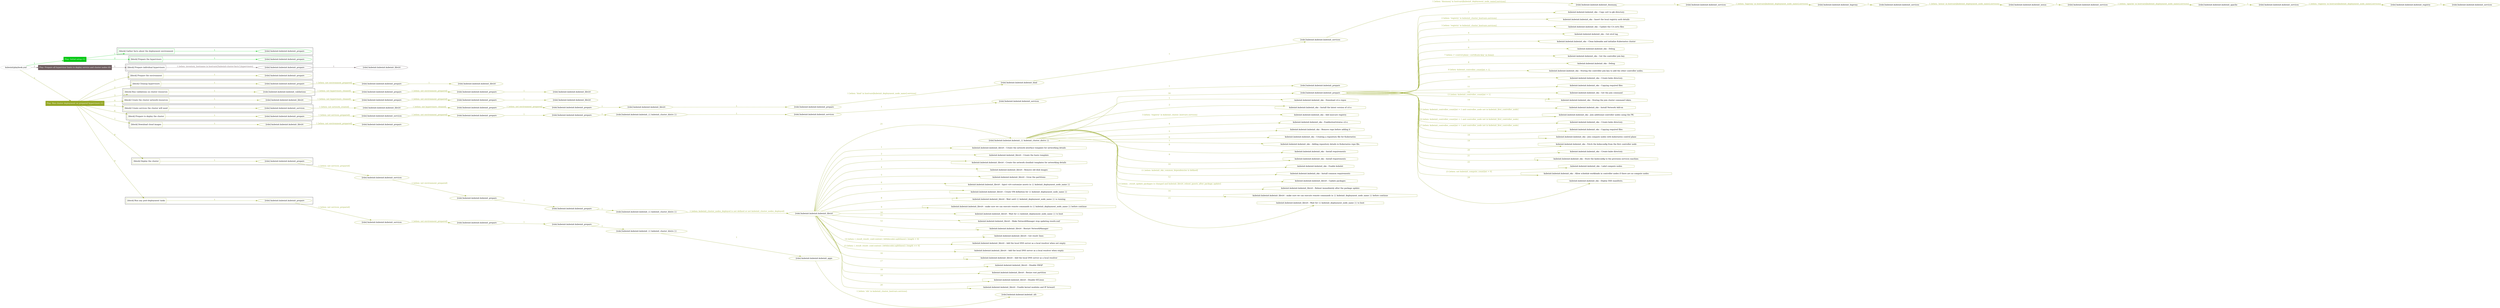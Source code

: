 digraph {
	graph [concentrate=true ordering=in rankdir=LR ratio=fill]
	edge [esep=5 sep=10]
	"kubeinit/playbook.yml" [id=root_node style=dotted]
	play_290ccfbd [label="Play: Initial setup (1)" color="#04c813" fontcolor="#ffffff" id=play_290ccfbd shape=box style=filled tooltip=localhost]
	"kubeinit/playbook.yml" -> play_290ccfbd [label="1 " color="#04c813" fontcolor="#04c813" id=edge_8ce6a730 labeltooltip="1 " tooltip="1 "]
	subgraph "kubeinit.kubeinit.kubeinit_prepare" {
		role_d2bd342b [label="[role] kubeinit.kubeinit.kubeinit_prepare" color="#04c813" id=role_d2bd342b tooltip="kubeinit.kubeinit.kubeinit_prepare"]
	}
	subgraph "kubeinit.kubeinit.kubeinit_prepare" {
		role_bfb081b2 [label="[role] kubeinit.kubeinit.kubeinit_prepare" color="#04c813" id=role_bfb081b2 tooltip="kubeinit.kubeinit.kubeinit_prepare"]
	}
	subgraph "Play: Initial setup (1)" {
		play_290ccfbd -> block_1f7df568 [label=1 color="#04c813" fontcolor="#04c813" id=edge_1a4ca4f8 labeltooltip=1 tooltip=1]
		subgraph cluster_block_1f7df568 {
			block_1f7df568 [label="[block] Gather facts about the deployment environment" color="#04c813" id=block_1f7df568 labeltooltip="Gather facts about the deployment environment" shape=box tooltip="Gather facts about the deployment environment"]
			block_1f7df568 -> role_d2bd342b [label="1 " color="#04c813" fontcolor="#04c813" id=edge_25a8a442 labeltooltip="1 " tooltip="1 "]
		}
		play_290ccfbd -> block_200a4b06 [label=2 color="#04c813" fontcolor="#04c813" id=edge_09ed6b2d labeltooltip=2 tooltip=2]
		subgraph cluster_block_200a4b06 {
			block_200a4b06 [label="[block] Prepare the hypervisors" color="#04c813" id=block_200a4b06 labeltooltip="Prepare the hypervisors" shape=box tooltip="Prepare the hypervisors"]
			block_200a4b06 -> role_bfb081b2 [label="1 " color="#04c813" fontcolor="#04c813" id=edge_570f9203 labeltooltip="1 " tooltip="1 "]
		}
	}
	play_70d1efc8 [label="Play: Prepare all hypervisor hosts to deploy service and cluster nodes (0)" color="#6f5d60" fontcolor="#ffffff" id=play_70d1efc8 shape=box style=filled tooltip="Play: Prepare all hypervisor hosts to deploy service and cluster nodes (0)"]
	"kubeinit/playbook.yml" -> play_70d1efc8 [label="2 " color="#6f5d60" fontcolor="#6f5d60" id=edge_53e793e1 labeltooltip="2 " tooltip="2 "]
	subgraph "kubeinit.kubeinit.kubeinit_libvirt" {
		role_8e54f06d [label="[role] kubeinit.kubeinit.kubeinit_libvirt" color="#6f5d60" id=role_8e54f06d tooltip="kubeinit.kubeinit.kubeinit_libvirt"]
	}
	subgraph "kubeinit.kubeinit.kubeinit_prepare" {
		role_b4410980 [label="[role] kubeinit.kubeinit.kubeinit_prepare" color="#6f5d60" id=role_b4410980 tooltip="kubeinit.kubeinit.kubeinit_prepare"]
		role_b4410980 -> role_8e54f06d [label="1 " color="#6f5d60" fontcolor="#6f5d60" id=edge_37daa938 labeltooltip="1 " tooltip="1 "]
	}
	subgraph "Play: Prepare all hypervisor hosts to deploy service and cluster nodes (0)" {
		play_70d1efc8 -> block_a0f9cfef [label=1 color="#6f5d60" fontcolor="#6f5d60" id=edge_2dc0b632 labeltooltip=1 tooltip=1]
		subgraph cluster_block_a0f9cfef {
			block_a0f9cfef [label="[block] Prepare individual hypervisors" color="#6f5d60" id=block_a0f9cfef labeltooltip="Prepare individual hypervisors" shape=box tooltip="Prepare individual hypervisors"]
			block_a0f9cfef -> role_b4410980 [label="1 [when: inventory_hostname in hostvars['kubeinit-cluster-facts'].hypervisors]" color="#6f5d60" fontcolor="#6f5d60" id=edge_0471bc35 labeltooltip="1 [when: inventory_hostname in hostvars['kubeinit-cluster-facts'].hypervisors]" tooltip="1 [when: inventory_hostname in hostvars['kubeinit-cluster-facts'].hypervisors]"]
		}
	}
	play_95c553bc [label="Play: Run cluster deployment on prepared hypervisors (1)" color="#95a725" fontcolor="#ffffff" id=play_95c553bc shape=box style=filled tooltip=localhost]
	"kubeinit/playbook.yml" -> play_95c553bc [label="3 " color="#95a725" fontcolor="#95a725" id=edge_9b8a724d labeltooltip="3 " tooltip="3 "]
	subgraph "kubeinit.kubeinit.kubeinit_prepare" {
		role_390fe41e [label="[role] kubeinit.kubeinit.kubeinit_prepare" color="#95a725" id=role_390fe41e tooltip="kubeinit.kubeinit.kubeinit_prepare"]
	}
	subgraph "kubeinit.kubeinit.kubeinit_libvirt" {
		role_7a7c2128 [label="[role] kubeinit.kubeinit.kubeinit_libvirt" color="#95a725" id=role_7a7c2128 tooltip="kubeinit.kubeinit.kubeinit_libvirt"]
	}
	subgraph "kubeinit.kubeinit.kubeinit_prepare" {
		role_be76b1c8 [label="[role] kubeinit.kubeinit.kubeinit_prepare" color="#95a725" id=role_be76b1c8 tooltip="kubeinit.kubeinit.kubeinit_prepare"]
		role_be76b1c8 -> role_7a7c2128 [label="1 " color="#95a725" fontcolor="#95a725" id=edge_ecd39716 labeltooltip="1 " tooltip="1 "]
	}
	subgraph "kubeinit.kubeinit.kubeinit_prepare" {
		role_ac839b63 [label="[role] kubeinit.kubeinit.kubeinit_prepare" color="#95a725" id=role_ac839b63 tooltip="kubeinit.kubeinit.kubeinit_prepare"]
		role_ac839b63 -> role_be76b1c8 [label="1 [when: not environment_prepared]" color="#95a725" fontcolor="#95a725" id=edge_fc9b8367 labeltooltip="1 [when: not environment_prepared]" tooltip="1 [when: not environment_prepared]"]
	}
	subgraph "kubeinit.kubeinit.kubeinit_libvirt" {
		role_950766e2 [label="[role] kubeinit.kubeinit.kubeinit_libvirt" color="#95a725" id=role_950766e2 tooltip="kubeinit.kubeinit.kubeinit_libvirt"]
	}
	subgraph "kubeinit.kubeinit.kubeinit_prepare" {
		role_43a8c863 [label="[role] kubeinit.kubeinit.kubeinit_prepare" color="#95a725" id=role_43a8c863 tooltip="kubeinit.kubeinit.kubeinit_prepare"]
		role_43a8c863 -> role_950766e2 [label="1 " color="#95a725" fontcolor="#95a725" id=edge_8ec3b547 labeltooltip="1 " tooltip="1 "]
	}
	subgraph "kubeinit.kubeinit.kubeinit_prepare" {
		role_c17456d3 [label="[role] kubeinit.kubeinit.kubeinit_prepare" color="#95a725" id=role_c17456d3 tooltip="kubeinit.kubeinit.kubeinit_prepare"]
		role_c17456d3 -> role_43a8c863 [label="1 [when: not environment_prepared]" color="#95a725" fontcolor="#95a725" id=edge_d09a9a52 labeltooltip="1 [when: not environment_prepared]" tooltip="1 [when: not environment_prepared]"]
	}
	subgraph "kubeinit.kubeinit.kubeinit_validations" {
		role_c77b5225 [label="[role] kubeinit.kubeinit.kubeinit_validations" color="#95a725" id=role_c77b5225 tooltip="kubeinit.kubeinit.kubeinit_validations"]
		role_c77b5225 -> role_c17456d3 [label="1 [when: not hypervisors_cleaned]" color="#95a725" fontcolor="#95a725" id=edge_bbd55b23 labeltooltip="1 [when: not hypervisors_cleaned]" tooltip="1 [when: not hypervisors_cleaned]"]
	}
	subgraph "kubeinit.kubeinit.kubeinit_libvirt" {
		role_1a6aca03 [label="[role] kubeinit.kubeinit.kubeinit_libvirt" color="#95a725" id=role_1a6aca03 tooltip="kubeinit.kubeinit.kubeinit_libvirt"]
	}
	subgraph "kubeinit.kubeinit.kubeinit_prepare" {
		role_b92f253b [label="[role] kubeinit.kubeinit.kubeinit_prepare" color="#95a725" id=role_b92f253b tooltip="kubeinit.kubeinit.kubeinit_prepare"]
		role_b92f253b -> role_1a6aca03 [label="1 " color="#95a725" fontcolor="#95a725" id=edge_d2ad7539 labeltooltip="1 " tooltip="1 "]
	}
	subgraph "kubeinit.kubeinit.kubeinit_prepare" {
		role_467fa4ad [label="[role] kubeinit.kubeinit.kubeinit_prepare" color="#95a725" id=role_467fa4ad tooltip="kubeinit.kubeinit.kubeinit_prepare"]
		role_467fa4ad -> role_b92f253b [label="1 [when: not environment_prepared]" color="#95a725" fontcolor="#95a725" id=edge_7fe55eea labeltooltip="1 [when: not environment_prepared]" tooltip="1 [when: not environment_prepared]"]
	}
	subgraph "kubeinit.kubeinit.kubeinit_libvirt" {
		role_742f45c2 [label="[role] kubeinit.kubeinit.kubeinit_libvirt" color="#95a725" id=role_742f45c2 tooltip="kubeinit.kubeinit.kubeinit_libvirt"]
		role_742f45c2 -> role_467fa4ad [label="1 [when: not hypervisors_cleaned]" color="#95a725" fontcolor="#95a725" id=edge_6d7ef243 labeltooltip="1 [when: not hypervisors_cleaned]" tooltip="1 [when: not hypervisors_cleaned]"]
	}
	subgraph "kubeinit.kubeinit.kubeinit_services" {
		role_9ea89e61 [label="[role] kubeinit.kubeinit.kubeinit_services" color="#95a725" id=role_9ea89e61 tooltip="kubeinit.kubeinit.kubeinit_services"]
	}
	subgraph "kubeinit.kubeinit.kubeinit_registry" {
		role_71e582d6 [label="[role] kubeinit.kubeinit.kubeinit_registry" color="#95a725" id=role_71e582d6 tooltip="kubeinit.kubeinit.kubeinit_registry"]
		role_71e582d6 -> role_9ea89e61 [label="1 " color="#95a725" fontcolor="#95a725" id=edge_ce5a6b60 labeltooltip="1 " tooltip="1 "]
	}
	subgraph "kubeinit.kubeinit.kubeinit_services" {
		role_7c54c8c8 [label="[role] kubeinit.kubeinit.kubeinit_services" color="#95a725" id=role_7c54c8c8 tooltip="kubeinit.kubeinit.kubeinit_services"]
		role_7c54c8c8 -> role_71e582d6 [label="1 [when: 'registry' in hostvars[kubeinit_deployment_node_name].services]" color="#95a725" fontcolor="#95a725" id=edge_4712ac3f labeltooltip="1 [when: 'registry' in hostvars[kubeinit_deployment_node_name].services]" tooltip="1 [when: 'registry' in hostvars[kubeinit_deployment_node_name].services]"]
	}
	subgraph "kubeinit.kubeinit.kubeinit_apache" {
		role_c3acc8f1 [label="[role] kubeinit.kubeinit.kubeinit_apache" color="#95a725" id=role_c3acc8f1 tooltip="kubeinit.kubeinit.kubeinit_apache"]
		role_c3acc8f1 -> role_7c54c8c8 [label="1 " color="#95a725" fontcolor="#95a725" id=edge_6658da4b labeltooltip="1 " tooltip="1 "]
	}
	subgraph "kubeinit.kubeinit.kubeinit_services" {
		role_cd59a76c [label="[role] kubeinit.kubeinit.kubeinit_services" color="#95a725" id=role_cd59a76c tooltip="kubeinit.kubeinit.kubeinit_services"]
		role_cd59a76c -> role_c3acc8f1 [label="1 [when: 'apache' in hostvars[kubeinit_deployment_node_name].services]" color="#95a725" fontcolor="#95a725" id=edge_cca01a80 labeltooltip="1 [when: 'apache' in hostvars[kubeinit_deployment_node_name].services]" tooltip="1 [when: 'apache' in hostvars[kubeinit_deployment_node_name].services]"]
	}
	subgraph "kubeinit.kubeinit.kubeinit_nexus" {
		role_1a286c52 [label="[role] kubeinit.kubeinit.kubeinit_nexus" color="#95a725" id=role_1a286c52 tooltip="kubeinit.kubeinit.kubeinit_nexus"]
		role_1a286c52 -> role_cd59a76c [label="1 " color="#95a725" fontcolor="#95a725" id=edge_1312dd52 labeltooltip="1 " tooltip="1 "]
	}
	subgraph "kubeinit.kubeinit.kubeinit_services" {
		role_32d5643c [label="[role] kubeinit.kubeinit.kubeinit_services" color="#95a725" id=role_32d5643c tooltip="kubeinit.kubeinit.kubeinit_services"]
		role_32d5643c -> role_1a286c52 [label="1 [when: 'nexus' in hostvars[kubeinit_deployment_node_name].services]" color="#95a725" fontcolor="#95a725" id=edge_76ffa299 labeltooltip="1 [when: 'nexus' in hostvars[kubeinit_deployment_node_name].services]" tooltip="1 [when: 'nexus' in hostvars[kubeinit_deployment_node_name].services]"]
	}
	subgraph "kubeinit.kubeinit.kubeinit_haproxy" {
		role_e2b5b22e [label="[role] kubeinit.kubeinit.kubeinit_haproxy" color="#95a725" id=role_e2b5b22e tooltip="kubeinit.kubeinit.kubeinit_haproxy"]
		role_e2b5b22e -> role_32d5643c [label="1 " color="#95a725" fontcolor="#95a725" id=edge_9061a93e labeltooltip="1 " tooltip="1 "]
	}
	subgraph "kubeinit.kubeinit.kubeinit_services" {
		role_92df57c9 [label="[role] kubeinit.kubeinit.kubeinit_services" color="#95a725" id=role_92df57c9 tooltip="kubeinit.kubeinit.kubeinit_services"]
		role_92df57c9 -> role_e2b5b22e [label="1 [when: 'haproxy' in hostvars[kubeinit_deployment_node_name].services]" color="#95a725" fontcolor="#95a725" id=edge_da00b94e labeltooltip="1 [when: 'haproxy' in hostvars[kubeinit_deployment_node_name].services]" tooltip="1 [when: 'haproxy' in hostvars[kubeinit_deployment_node_name].services]"]
	}
	subgraph "kubeinit.kubeinit.kubeinit_dnsmasq" {
		role_ab035a8b [label="[role] kubeinit.kubeinit.kubeinit_dnsmasq" color="#95a725" id=role_ab035a8b tooltip="kubeinit.kubeinit.kubeinit_dnsmasq"]
		role_ab035a8b -> role_92df57c9 [label="1 " color="#95a725" fontcolor="#95a725" id=edge_a1f0bd1d labeltooltip="1 " tooltip="1 "]
	}
	subgraph "kubeinit.kubeinit.kubeinit_services" {
		role_5cb8e41c [label="[role] kubeinit.kubeinit.kubeinit_services" color="#95a725" id=role_5cb8e41c tooltip="kubeinit.kubeinit.kubeinit_services"]
		role_5cb8e41c -> role_ab035a8b [label="1 [when: 'dnsmasq' in hostvars[kubeinit_deployment_node_name].services]" color="#95a725" fontcolor="#95a725" id=edge_db67bef9 labeltooltip="1 [when: 'dnsmasq' in hostvars[kubeinit_deployment_node_name].services]" tooltip="1 [when: 'dnsmasq' in hostvars[kubeinit_deployment_node_name].services]"]
	}
	subgraph "kubeinit.kubeinit.kubeinit_bind" {
		role_22a4f824 [label="[role] kubeinit.kubeinit.kubeinit_bind" color="#95a725" id=role_22a4f824 tooltip="kubeinit.kubeinit.kubeinit_bind"]
		role_22a4f824 -> role_5cb8e41c [label="1 " color="#95a725" fontcolor="#95a725" id=edge_63fe301b labeltooltip="1 " tooltip="1 "]
	}
	subgraph "kubeinit.kubeinit.kubeinit_prepare" {
		role_2900a4e6 [label="[role] kubeinit.kubeinit.kubeinit_prepare" color="#95a725" id=role_2900a4e6 tooltip="kubeinit.kubeinit.kubeinit_prepare"]
		role_2900a4e6 -> role_22a4f824 [label="1 [when: 'bind' in hostvars[kubeinit_deployment_node_name].services]" color="#95a725" fontcolor="#95a725" id=edge_001aaad8 labeltooltip="1 [when: 'bind' in hostvars[kubeinit_deployment_node_name].services]" tooltip="1 [when: 'bind' in hostvars[kubeinit_deployment_node_name].services]"]
	}
	subgraph "kubeinit.kubeinit.kubeinit_libvirt" {
		role_cbb02200 [label="[role] kubeinit.kubeinit.kubeinit_libvirt" color="#95a725" id=role_cbb02200 tooltip="kubeinit.kubeinit.kubeinit_libvirt"]
		role_cbb02200 -> role_2900a4e6 [label="1 " color="#95a725" fontcolor="#95a725" id=edge_a183868b labeltooltip="1 " tooltip="1 "]
	}
	subgraph "kubeinit.kubeinit.kubeinit_prepare" {
		role_6903abb3 [label="[role] kubeinit.kubeinit.kubeinit_prepare" color="#95a725" id=role_6903abb3 tooltip="kubeinit.kubeinit.kubeinit_prepare"]
		role_6903abb3 -> role_cbb02200 [label="1 " color="#95a725" fontcolor="#95a725" id=edge_f1523094 labeltooltip="1 " tooltip="1 "]
	}
	subgraph "kubeinit.kubeinit.kubeinit_prepare" {
		role_b800a7df [label="[role] kubeinit.kubeinit.kubeinit_prepare" color="#95a725" id=role_b800a7df tooltip="kubeinit.kubeinit.kubeinit_prepare"]
		role_b800a7df -> role_6903abb3 [label="1 [when: not environment_prepared]" color="#95a725" fontcolor="#95a725" id=edge_0d735069 labeltooltip="1 [when: not environment_prepared]" tooltip="1 [when: not environment_prepared]"]
	}
	subgraph "kubeinit.kubeinit.kubeinit_libvirt" {
		role_784469fb [label="[role] kubeinit.kubeinit.kubeinit_libvirt" color="#95a725" id=role_784469fb tooltip="kubeinit.kubeinit.kubeinit_libvirt"]
		role_784469fb -> role_b800a7df [label="1 [when: not hypervisors_cleaned]" color="#95a725" fontcolor="#95a725" id=edge_ec7f6784 labeltooltip="1 [when: not hypervisors_cleaned]" tooltip="1 [when: not hypervisors_cleaned]"]
	}
	subgraph "kubeinit.kubeinit.kubeinit_services" {
		role_e2514b89 [label="[role] kubeinit.kubeinit.kubeinit_services" color="#95a725" id=role_e2514b89 tooltip="kubeinit.kubeinit.kubeinit_services"]
		role_e2514b89 -> role_784469fb [label="1 [when: not network_created]" color="#95a725" fontcolor="#95a725" id=edge_fbc54cfe labeltooltip="1 [when: not network_created]" tooltip="1 [when: not network_created]"]
	}
	subgraph "kubeinit.kubeinit.kubeinit_prepare" {
		role_165e8098 [label="[role] kubeinit.kubeinit.kubeinit_prepare" color="#95a725" id=role_165e8098 tooltip="kubeinit.kubeinit.kubeinit_prepare"]
	}
	subgraph "kubeinit.kubeinit.kubeinit_services" {
		role_221ff7dc [label="[role] kubeinit.kubeinit.kubeinit_services" color="#95a725" id=role_221ff7dc tooltip="kubeinit.kubeinit.kubeinit_services"]
		role_221ff7dc -> role_165e8098 [label="1 " color="#95a725" fontcolor="#95a725" id=edge_61b7afb5 labeltooltip="1 " tooltip="1 "]
	}
	subgraph "kubeinit.kubeinit.kubeinit_services" {
		role_0d624750 [label="[role] kubeinit.kubeinit.kubeinit_services" color="#95a725" id=role_0d624750 tooltip="kubeinit.kubeinit.kubeinit_services"]
		role_0d624750 -> role_221ff7dc [label="1 " color="#95a725" fontcolor="#95a725" id=edge_2558ef5a labeltooltip="1 " tooltip="1 "]
	}
	subgraph "kubeinit.kubeinit.kubeinit_{{ kubeinit_cluster_distro }}" {
		role_7469efd4 [label="[role] kubeinit.kubeinit.kubeinit_{{ kubeinit_cluster_distro }}" color="#95a725" id=role_7469efd4 tooltip="kubeinit.kubeinit.kubeinit_{{ kubeinit_cluster_distro }}"]
		role_7469efd4 -> role_0d624750 [label="1 " color="#95a725" fontcolor="#95a725" id=edge_988a3a3c labeltooltip="1 " tooltip="1 "]
	}
	subgraph "kubeinit.kubeinit.kubeinit_prepare" {
		role_ad570442 [label="[role] kubeinit.kubeinit.kubeinit_prepare" color="#95a725" id=role_ad570442 tooltip="kubeinit.kubeinit.kubeinit_prepare"]
		role_ad570442 -> role_7469efd4 [label="1 " color="#95a725" fontcolor="#95a725" id=edge_f875e559 labeltooltip="1 " tooltip="1 "]
	}
	subgraph "kubeinit.kubeinit.kubeinit_prepare" {
		role_f37fad6b [label="[role] kubeinit.kubeinit.kubeinit_prepare" color="#95a725" id=role_f37fad6b tooltip="kubeinit.kubeinit.kubeinit_prepare"]
		role_f37fad6b -> role_ad570442 [label="1 " color="#95a725" fontcolor="#95a725" id=edge_e70dd2e3 labeltooltip="1 " tooltip="1 "]
	}
	subgraph "kubeinit.kubeinit.kubeinit_services" {
		role_74f10b80 [label="[role] kubeinit.kubeinit.kubeinit_services" color="#95a725" id=role_74f10b80 tooltip="kubeinit.kubeinit.kubeinit_services"]
		role_74f10b80 -> role_f37fad6b [label="1 [when: not environment_prepared]" color="#95a725" fontcolor="#95a725" id=edge_82595be6 labeltooltip="1 [when: not environment_prepared]" tooltip="1 [when: not environment_prepared]"]
	}
	subgraph "kubeinit.kubeinit.kubeinit_prepare" {
		role_0fedb055 [label="[role] kubeinit.kubeinit.kubeinit_prepare" color="#95a725" id=role_0fedb055 tooltip="kubeinit.kubeinit.kubeinit_prepare"]
		role_0fedb055 -> role_74f10b80 [label="1 [when: not services_prepared]" color="#95a725" fontcolor="#95a725" id=edge_4408fefc labeltooltip="1 [when: not services_prepared]" tooltip="1 [when: not services_prepared]"]
	}
	subgraph "kubeinit.kubeinit.kubeinit_prepare" {
		role_57cba495 [label="[role] kubeinit.kubeinit.kubeinit_prepare" color="#95a725" id=role_57cba495 tooltip="kubeinit.kubeinit.kubeinit_prepare"]
	}
	subgraph "kubeinit.kubeinit.kubeinit_libvirt" {
		role_ab6dd09f [label="[role] kubeinit.kubeinit.kubeinit_libvirt" color="#95a725" id=role_ab6dd09f tooltip="kubeinit.kubeinit.kubeinit_libvirt"]
		role_ab6dd09f -> role_57cba495 [label="1 [when: not environment_prepared]" color="#95a725" fontcolor="#95a725" id=edge_2cdade9d labeltooltip="1 [when: not environment_prepared]" tooltip="1 [when: not environment_prepared]"]
	}
	subgraph "kubeinit.kubeinit.kubeinit_prepare" {
		role_ce28592b [label="[role] kubeinit.kubeinit.kubeinit_prepare" color="#95a725" id=role_ce28592b tooltip="kubeinit.kubeinit.kubeinit_prepare"]
		task_3de9740c [label="kubeinit.kubeinit.kubeinit_eks : Copy cert to pki directory" color="#95a725" id=task_3de9740c shape=octagon tooltip="kubeinit.kubeinit.kubeinit_eks : Copy cert to pki directory"]
		role_ce28592b -> task_3de9740c [label="1 " color="#95a725" fontcolor="#95a725" id=edge_b0ed0961 labeltooltip="1 " tooltip="1 "]
		task_3d1ee3a9 [label="kubeinit.kubeinit.kubeinit_eks : Insert the local registry auth details" color="#95a725" id=task_3d1ee3a9 shape=octagon tooltip="kubeinit.kubeinit.kubeinit_eks : Insert the local registry auth details"]
		role_ce28592b -> task_3d1ee3a9 [label="2 [when: 'registry' in kubeinit_cluster_hostvars.services]" color="#95a725" fontcolor="#95a725" id=edge_1d81b281 labeltooltip="2 [when: 'registry' in kubeinit_cluster_hostvars.services]" tooltip="2 [when: 'registry' in kubeinit_cluster_hostvars.services]"]
		task_f139a938 [label="kubeinit.kubeinit.kubeinit_eks : Update the CA certs files" color="#95a725" id=task_f139a938 shape=octagon tooltip="kubeinit.kubeinit.kubeinit_eks : Update the CA certs files"]
		role_ce28592b -> task_f139a938 [label="3 [when: 'registry' in kubeinit_cluster_hostvars.services]" color="#95a725" fontcolor="#95a725" id=edge_e5e97d9d labeltooltip="3 [when: 'registry' in kubeinit_cluster_hostvars.services]" tooltip="3 [when: 'registry' in kubeinit_cluster_hostvars.services]"]
		task_88f284e1 [label="kubeinit.kubeinit.kubeinit_eks : Get etcd tag" color="#95a725" id=task_88f284e1 shape=octagon tooltip="kubeinit.kubeinit.kubeinit_eks : Get etcd tag"]
		role_ce28592b -> task_88f284e1 [label="4 " color="#95a725" fontcolor="#95a725" id=edge_8222bd89 labeltooltip="4 " tooltip="4 "]
		task_92734f4e [label="kubeinit.kubeinit.kubeinit_eks : Clean kubeadm and initialize Kubernetes cluster" color="#95a725" id=task_92734f4e shape=octagon tooltip="kubeinit.kubeinit.kubeinit_eks : Clean kubeadm and initialize Kubernetes cluster"]
		role_ce28592b -> task_92734f4e [label="5 " color="#95a725" fontcolor="#95a725" id=edge_6fd660c1 labeltooltip="5 " tooltip="5 "]
		task_48f08fb9 [label="kubeinit.kubeinit.kubeinit_eks : Debug" color="#95a725" id=task_48f08fb9 shape=octagon tooltip="kubeinit.kubeinit.kubeinit_eks : Debug"]
		role_ce28592b -> task_48f08fb9 [label="6 " color="#95a725" fontcolor="#95a725" id=edge_b2408b10 labeltooltip="6 " tooltip="6 "]
		task_d2862508 [label="kubeinit.kubeinit.kubeinit_eks : Get the controller join key" color="#95a725" id=task_d2862508 shape=octagon tooltip="kubeinit.kubeinit.kubeinit_eks : Get the controller join key"]
		role_ce28592b -> task_d2862508 [label="7 [when: ('--control-plane --certificate-key' in item)]" color="#95a725" fontcolor="#95a725" id=edge_18ed9e4d labeltooltip="7 [when: ('--control-plane --certificate-key' in item)]" tooltip="7 [when: ('--control-plane --certificate-key' in item)]"]
		task_45aa46a3 [label="kubeinit.kubeinit.kubeinit_eks : Debug" color="#95a725" id=task_45aa46a3 shape=octagon tooltip="kubeinit.kubeinit.kubeinit_eks : Debug"]
		role_ce28592b -> task_45aa46a3 [label="8 " color="#95a725" fontcolor="#95a725" id=edge_8a7c130f labeltooltip="8 " tooltip="8 "]
		task_607ebcc4 [label="kubeinit.kubeinit.kubeinit_eks : Storing the controller join key to add the other controller nodes." color="#95a725" id=task_607ebcc4 shape=octagon tooltip="kubeinit.kubeinit.kubeinit_eks : Storing the controller join key to add the other controller nodes."]
		role_ce28592b -> task_607ebcc4 [label="9 [when: kubeinit_controller_count|int > 1]" color="#95a725" fontcolor="#95a725" id=edge_82610a4d labeltooltip="9 [when: kubeinit_controller_count|int > 1]" tooltip="9 [when: kubeinit_controller_count|int > 1]"]
		task_4b7728b1 [label="kubeinit.kubeinit.kubeinit_eks : Create kube directory" color="#95a725" id=task_4b7728b1 shape=octagon tooltip="kubeinit.kubeinit.kubeinit_eks : Create kube directory"]
		role_ce28592b -> task_4b7728b1 [label="10 " color="#95a725" fontcolor="#95a725" id=edge_55a6ea55 labeltooltip="10 " tooltip="10 "]
		task_bfd82991 [label="kubeinit.kubeinit.kubeinit_eks : Copying required files" color="#95a725" id=task_bfd82991 shape=octagon tooltip="kubeinit.kubeinit.kubeinit_eks : Copying required files"]
		role_ce28592b -> task_bfd82991 [label="11 " color="#95a725" fontcolor="#95a725" id=edge_968a9228 labeltooltip="11 " tooltip="11 "]
		task_614e9b09 [label="kubeinit.kubeinit.kubeinit_eks : Get the join command" color="#95a725" id=task_614e9b09 shape=octagon tooltip="kubeinit.kubeinit.kubeinit_eks : Get the join command"]
		role_ce28592b -> task_614e9b09 [label="12 " color="#95a725" fontcolor="#95a725" id=edge_f111a63d labeltooltip="12 " tooltip="12 "]
		task_6a94acec [label="kubeinit.kubeinit.kubeinit_eks : Storing the join cluster command token." color="#95a725" id=task_6a94acec shape=octagon tooltip="kubeinit.kubeinit.kubeinit_eks : Storing the join cluster command token."]
		role_ce28592b -> task_6a94acec [label="13 [when: kubeinit_controller_count|int > 1]" color="#95a725" fontcolor="#95a725" id=edge_e84e3743 labeltooltip="13 [when: kubeinit_controller_count|int > 1]" tooltip="13 [when: kubeinit_controller_count|int > 1]"]
		task_1e267b54 [label="kubeinit.kubeinit.kubeinit_eks : Install Network Add-on" color="#95a725" id=task_1e267b54 shape=octagon tooltip="kubeinit.kubeinit.kubeinit_eks : Install Network Add-on"]
		role_ce28592b -> task_1e267b54 [label="14 " color="#95a725" fontcolor="#95a725" id=edge_d41f3d07 labeltooltip="14 " tooltip="14 "]
		task_9b05f4bf [label="kubeinit.kubeinit.kubeinit_eks : Join additional controller nodes using the PK" color="#95a725" id=task_9b05f4bf shape=octagon tooltip="kubeinit.kubeinit.kubeinit_eks : Join additional controller nodes using the PK"]
		role_ce28592b -> task_9b05f4bf [label="15 [when: kubeinit_controller_count|int > 1 and controller_node not in kubeinit_first_controller_node]" color="#95a725" fontcolor="#95a725" id=edge_119114fa labeltooltip="15 [when: kubeinit_controller_count|int > 1 and controller_node not in kubeinit_first_controller_node]" tooltip="15 [when: kubeinit_controller_count|int > 1 and controller_node not in kubeinit_first_controller_node]"]
		task_c702de73 [label="kubeinit.kubeinit.kubeinit_eks : Create kube directory" color="#95a725" id=task_c702de73 shape=octagon tooltip="kubeinit.kubeinit.kubeinit_eks : Create kube directory"]
		role_ce28592b -> task_c702de73 [label="16 [when: kubeinit_controller_count|int > 1 and controller_node not in kubeinit_first_controller_node]" color="#95a725" fontcolor="#95a725" id=edge_fc456dbd labeltooltip="16 [when: kubeinit_controller_count|int > 1 and controller_node not in kubeinit_first_controller_node]" tooltip="16 [when: kubeinit_controller_count|int > 1 and controller_node not in kubeinit_first_controller_node]"]
		task_bf4c9e11 [label="kubeinit.kubeinit.kubeinit_eks : Copying required files" color="#95a725" id=task_bf4c9e11 shape=octagon tooltip="kubeinit.kubeinit.kubeinit_eks : Copying required files"]
		role_ce28592b -> task_bf4c9e11 [label="17 [when: kubeinit_controller_count|int > 1 and controller_node not in kubeinit_first_controller_node]" color="#95a725" fontcolor="#95a725" id=edge_5c0b6eb5 labeltooltip="17 [when: kubeinit_controller_count|int > 1 and controller_node not in kubeinit_first_controller_node]" tooltip="17 [when: kubeinit_controller_count|int > 1 and controller_node not in kubeinit_first_controller_node]"]
		task_8567111a [label="kubeinit.kubeinit.kubeinit_eks : Join compute nodes with kubernetes control plane" color="#95a725" id=task_8567111a shape=octagon tooltip="kubeinit.kubeinit.kubeinit_eks : Join compute nodes with kubernetes control plane"]
		role_ce28592b -> task_8567111a [label="18 " color="#95a725" fontcolor="#95a725" id=edge_cae4f940 labeltooltip="18 " tooltip="18 "]
		task_60f24913 [label="kubeinit.kubeinit.kubeinit_eks : Fetch the kubeconfig from the first controller node" color="#95a725" id=task_60f24913 shape=octagon tooltip="kubeinit.kubeinit.kubeinit_eks : Fetch the kubeconfig from the first controller node"]
		role_ce28592b -> task_60f24913 [label="19 " color="#95a725" fontcolor="#95a725" id=edge_aa6766a0 labeltooltip="19 " tooltip="19 "]
		task_a64193ff [label="kubeinit.kubeinit.kubeinit_eks : Create kube directory" color="#95a725" id=task_a64193ff shape=octagon tooltip="kubeinit.kubeinit.kubeinit_eks : Create kube directory"]
		role_ce28592b -> task_a64193ff [label="20 " color="#95a725" fontcolor="#95a725" id=edge_a0bfcf83 labeltooltip="20 " tooltip="20 "]
		task_e0d9eb53 [label="kubeinit.kubeinit.kubeinit_eks : Store the kubeconfig to the provision services machine." color="#95a725" id=task_e0d9eb53 shape=octagon tooltip="kubeinit.kubeinit.kubeinit_eks : Store the kubeconfig to the provision services machine."]
		role_ce28592b -> task_e0d9eb53 [label="21 " color="#95a725" fontcolor="#95a725" id=edge_ebb9b773 labeltooltip="21 " tooltip="21 "]
		task_cc8b39a1 [label="kubeinit.kubeinit.kubeinit_eks : Label compute nodes" color="#95a725" id=task_cc8b39a1 shape=octagon tooltip="kubeinit.kubeinit.kubeinit_eks : Label compute nodes"]
		role_ce28592b -> task_cc8b39a1 [label="22 " color="#95a725" fontcolor="#95a725" id=edge_6c1a805b labeltooltip="22 " tooltip="22 "]
		task_e3fea1a9 [label="kubeinit.kubeinit.kubeinit_eks : Allow schedule workloads in controller nodes if there are no compute nodes" color="#95a725" id=task_e3fea1a9 shape=octagon tooltip="kubeinit.kubeinit.kubeinit_eks : Allow schedule workloads in controller nodes if there are no compute nodes"]
		role_ce28592b -> task_e3fea1a9 [label="23 [when: not kubeinit_compute_count|int > 0]" color="#95a725" fontcolor="#95a725" id=edge_e7829a9c labeltooltip="23 [when: not kubeinit_compute_count|int > 0]" tooltip="23 [when: not kubeinit_compute_count|int > 0]"]
		task_e9c106a5 [label="kubeinit.kubeinit.kubeinit_eks : Deploy EKS manifests." color="#95a725" id=task_e9c106a5 shape=octagon tooltip="kubeinit.kubeinit.kubeinit_eks : Deploy EKS manifests."]
		role_ce28592b -> task_e9c106a5 [label="24 " color="#95a725" fontcolor="#95a725" id=edge_a82b907f labeltooltip="24 " tooltip="24 "]
	}
	subgraph "kubeinit.kubeinit.kubeinit_{{ kubeinit_cluster_distro }}" {
		role_68fbdd0e [label="[role] kubeinit.kubeinit.kubeinit_{{ kubeinit_cluster_distro }}" color="#95a725" id=role_68fbdd0e tooltip="kubeinit.kubeinit.kubeinit_{{ kubeinit_cluster_distro }}"]
		task_3486f1e4 [label="kubeinit.kubeinit.kubeinit_eks : Download cri-o repos" color="#95a725" id=task_3486f1e4 shape=octagon tooltip="kubeinit.kubeinit.kubeinit_eks : Download cri-o repos"]
		role_68fbdd0e -> task_3486f1e4 [label="1 " color="#95a725" fontcolor="#95a725" id=edge_f852f4df labeltooltip="1 " tooltip="1 "]
		task_6d6d7b8f [label="kubeinit.kubeinit.kubeinit_eks : Install the latest version of cri-o" color="#95a725" id=task_6d6d7b8f shape=octagon tooltip="kubeinit.kubeinit.kubeinit_eks : Install the latest version of cri-o"]
		role_68fbdd0e -> task_6d6d7b8f [label="2 " color="#95a725" fontcolor="#95a725" id=edge_e2801d5e labeltooltip="2 " tooltip="2 "]
		task_48b56373 [label="kubeinit.kubeinit.kubeinit_eks : Add insecure registry" color="#95a725" id=task_48b56373 shape=octagon tooltip="kubeinit.kubeinit.kubeinit_eks : Add insecure registry"]
		role_68fbdd0e -> task_48b56373 [label="3 [when: 'registry' in kubeinit_cluster_hostvars.services]" color="#95a725" fontcolor="#95a725" id=edge_83045670 labeltooltip="3 [when: 'registry' in kubeinit_cluster_hostvars.services]" tooltip="3 [when: 'registry' in kubeinit_cluster_hostvars.services]"]
		task_a6cf64f7 [label="kubeinit.kubeinit.kubeinit_eks : Enable/start/status cri-o" color="#95a725" id=task_a6cf64f7 shape=octagon tooltip="kubeinit.kubeinit.kubeinit_eks : Enable/start/status cri-o"]
		role_68fbdd0e -> task_a6cf64f7 [label="4 " color="#95a725" fontcolor="#95a725" id=edge_6726bda3 labeltooltip="4 " tooltip="4 "]
		task_4c7e9c7c [label="kubeinit.kubeinit.kubeinit_eks : Remove repo before adding it" color="#95a725" id=task_4c7e9c7c shape=octagon tooltip="kubeinit.kubeinit.kubeinit_eks : Remove repo before adding it"]
		role_68fbdd0e -> task_4c7e9c7c [label="5 " color="#95a725" fontcolor="#95a725" id=edge_c6a54398 labeltooltip="5 " tooltip="5 "]
		task_a8e2214f [label="kubeinit.kubeinit.kubeinit_eks : Creating a repository file for Kubernetes" color="#95a725" id=task_a8e2214f shape=octagon tooltip="kubeinit.kubeinit.kubeinit_eks : Creating a repository file for Kubernetes"]
		role_68fbdd0e -> task_a8e2214f [label="6 " color="#95a725" fontcolor="#95a725" id=edge_d146314c labeltooltip="6 " tooltip="6 "]
		task_9b87e89e [label="kubeinit.kubeinit.kubeinit_eks : Adding repository details in Kubernetes repo file." color="#95a725" id=task_9b87e89e shape=octagon tooltip="kubeinit.kubeinit.kubeinit_eks : Adding repository details in Kubernetes repo file."]
		role_68fbdd0e -> task_9b87e89e [label="7 " color="#95a725" fontcolor="#95a725" id=edge_e8dc2174 labeltooltip="7 " tooltip="7 "]
		task_847159de [label="kubeinit.kubeinit.kubeinit_eks : Install requirements" color="#95a725" id=task_847159de shape=octagon tooltip="kubeinit.kubeinit.kubeinit_eks : Install requirements"]
		role_68fbdd0e -> task_847159de [label="8 " color="#95a725" fontcolor="#95a725" id=edge_87051dff labeltooltip="8 " tooltip="8 "]
		task_45448139 [label="kubeinit.kubeinit.kubeinit_eks : Install requirements" color="#95a725" id=task_45448139 shape=octagon tooltip="kubeinit.kubeinit.kubeinit_eks : Install requirements"]
		role_68fbdd0e -> task_45448139 [label="9 " color="#95a725" fontcolor="#95a725" id=edge_97ab7be8 labeltooltip="9 " tooltip="9 "]
		task_f24857d8 [label="kubeinit.kubeinit.kubeinit_eks : Enable kubelet" color="#95a725" id=task_f24857d8 shape=octagon tooltip="kubeinit.kubeinit.kubeinit_eks : Enable kubelet"]
		role_68fbdd0e -> task_f24857d8 [label="10 " color="#95a725" fontcolor="#95a725" id=edge_aa9baa62 labeltooltip="10 " tooltip="10 "]
		task_6993a204 [label="kubeinit.kubeinit.kubeinit_eks : Install common requirements" color="#95a725" id=task_6993a204 shape=octagon tooltip="kubeinit.kubeinit.kubeinit_eks : Install common requirements"]
		role_68fbdd0e -> task_6993a204 [label="11 [when: kubeinit_eks_common_dependencies is defined]" color="#95a725" fontcolor="#95a725" id=edge_9f94d914 labeltooltip="11 [when: kubeinit_eks_common_dependencies is defined]" tooltip="11 [when: kubeinit_eks_common_dependencies is defined]"]
		task_a197a0d4 [label="kubeinit.kubeinit.kubeinit_libvirt : Update packages" color="#95a725" id=task_a197a0d4 shape=octagon tooltip="kubeinit.kubeinit.kubeinit_libvirt : Update packages"]
		role_68fbdd0e -> task_a197a0d4 [label="12 " color="#95a725" fontcolor="#95a725" id=edge_bb1eafdc labeltooltip="12 " tooltip="12 "]
		task_1e505200 [label="kubeinit.kubeinit.kubeinit_libvirt : Reboot immediately after the package update" color="#95a725" id=task_1e505200 shape=octagon tooltip="kubeinit.kubeinit.kubeinit_libvirt : Reboot immediately after the package update"]
		role_68fbdd0e -> task_1e505200 [label="13 [when: _result_update_packages is changed and kubeinit_libvirt_reboot_guests_after_package_update]" color="#95a725" fontcolor="#95a725" id=edge_38510d77 labeltooltip="13 [when: _result_update_packages is changed and kubeinit_libvirt_reboot_guests_after_package_update]" tooltip="13 [when: _result_update_packages is changed and kubeinit_libvirt_reboot_guests_after_package_update]"]
		task_4e60eb8d [label="kubeinit.kubeinit.kubeinit_libvirt : make sure we can execute remote commands in {{ kubeinit_deployment_node_name }} before continue" color="#95a725" id=task_4e60eb8d shape=octagon tooltip="kubeinit.kubeinit.kubeinit_libvirt : make sure we can execute remote commands in {{ kubeinit_deployment_node_name }} before continue"]
		role_68fbdd0e -> task_4e60eb8d [label="14 " color="#95a725" fontcolor="#95a725" id=edge_e0808a2e labeltooltip="14 " tooltip="14 "]
		task_8793f6d1 [label="kubeinit.kubeinit.kubeinit_libvirt : Wait for {{ kubeinit_deployment_node_name }} to boot" color="#95a725" id=task_8793f6d1 shape=octagon tooltip="kubeinit.kubeinit.kubeinit_libvirt : Wait for {{ kubeinit_deployment_node_name }} to boot"]
		role_68fbdd0e -> task_8793f6d1 [label="15 " color="#95a725" fontcolor="#95a725" id=edge_fcd4114a labeltooltip="15 " tooltip="15 "]
		role_68fbdd0e -> role_ce28592b [label="16 " color="#95a725" fontcolor="#95a725" id=edge_5be45e2d labeltooltip="16 " tooltip="16 "]
	}
	subgraph "kubeinit.kubeinit.kubeinit_libvirt" {
		role_1dfb1cae [label="[role] kubeinit.kubeinit.kubeinit_libvirt" color="#95a725" id=role_1dfb1cae tooltip="kubeinit.kubeinit.kubeinit_libvirt"]
		task_2722d091 [label="kubeinit.kubeinit.kubeinit_libvirt : Create the network interface template for networking details" color="#95a725" id=task_2722d091 shape=octagon tooltip="kubeinit.kubeinit.kubeinit_libvirt : Create the network interface template for networking details"]
		role_1dfb1cae -> task_2722d091 [label="1 " color="#95a725" fontcolor="#95a725" id=edge_3c63e0e4 labeltooltip="1 " tooltip="1 "]
		task_bdf287bf [label="kubeinit.kubeinit.kubeinit_libvirt : Create the hosts template" color="#95a725" id=task_bdf287bf shape=octagon tooltip="kubeinit.kubeinit.kubeinit_libvirt : Create the hosts template"]
		role_1dfb1cae -> task_bdf287bf [label="2 " color="#95a725" fontcolor="#95a725" id=edge_b08580a0 labeltooltip="2 " tooltip="2 "]
		task_c418f2e1 [label="kubeinit.kubeinit.kubeinit_libvirt : Create the network cloudinit templates for networking details" color="#95a725" id=task_c418f2e1 shape=octagon tooltip="kubeinit.kubeinit.kubeinit_libvirt : Create the network cloudinit templates for networking details"]
		role_1dfb1cae -> task_c418f2e1 [label="3 " color="#95a725" fontcolor="#95a725" id=edge_31ef4b9c labeltooltip="3 " tooltip="3 "]
		task_5d2e7e1d [label="kubeinit.kubeinit.kubeinit_libvirt : Remove old disk images" color="#95a725" id=task_5d2e7e1d shape=octagon tooltip="kubeinit.kubeinit.kubeinit_libvirt : Remove old disk images"]
		role_1dfb1cae -> task_5d2e7e1d [label="4 " color="#95a725" fontcolor="#95a725" id=edge_dc76ef3b labeltooltip="4 " tooltip="4 "]
		task_c1e7671d [label="kubeinit.kubeinit.kubeinit_libvirt : Grow the partitions" color="#95a725" id=task_c1e7671d shape=octagon tooltip="kubeinit.kubeinit.kubeinit_libvirt : Grow the partitions"]
		role_1dfb1cae -> task_c1e7671d [label="5 " color="#95a725" fontcolor="#95a725" id=edge_512adaf2 labeltooltip="5 " tooltip="5 "]
		task_3598a1a9 [label="kubeinit.kubeinit.kubeinit_libvirt : Inject virt-customize assets in {{ kubeinit_deployment_node_name }}" color="#95a725" id=task_3598a1a9 shape=octagon tooltip="kubeinit.kubeinit.kubeinit_libvirt : Inject virt-customize assets in {{ kubeinit_deployment_node_name }}"]
		role_1dfb1cae -> task_3598a1a9 [label="6 " color="#95a725" fontcolor="#95a725" id=edge_65e8d074 labeltooltip="6 " tooltip="6 "]
		task_669d43f1 [label="kubeinit.kubeinit.kubeinit_libvirt : Create VM definition for {{ kubeinit_deployment_node_name }}" color="#95a725" id=task_669d43f1 shape=octagon tooltip="kubeinit.kubeinit.kubeinit_libvirt : Create VM definition for {{ kubeinit_deployment_node_name }}"]
		role_1dfb1cae -> task_669d43f1 [label="7 " color="#95a725" fontcolor="#95a725" id=edge_1cfb9769 labeltooltip="7 " tooltip="7 "]
		task_3507fb39 [label="kubeinit.kubeinit.kubeinit_libvirt : Wait until {{ kubeinit_deployment_node_name }} is running" color="#95a725" id=task_3507fb39 shape=octagon tooltip="kubeinit.kubeinit.kubeinit_libvirt : Wait until {{ kubeinit_deployment_node_name }} is running"]
		role_1dfb1cae -> task_3507fb39 [label="8 " color="#95a725" fontcolor="#95a725" id=edge_b1f32500 labeltooltip="8 " tooltip="8 "]
		task_cf8181c5 [label="kubeinit.kubeinit.kubeinit_libvirt : make sure we can execute remote commands in {{ kubeinit_deployment_node_name }} before continue" color="#95a725" id=task_cf8181c5 shape=octagon tooltip="kubeinit.kubeinit.kubeinit_libvirt : make sure we can execute remote commands in {{ kubeinit_deployment_node_name }} before continue"]
		role_1dfb1cae -> task_cf8181c5 [label="9 " color="#95a725" fontcolor="#95a725" id=edge_f2f52c37 labeltooltip="9 " tooltip="9 "]
		task_e89a1f4f [label="kubeinit.kubeinit.kubeinit_libvirt : Wait for {{ kubeinit_deployment_node_name }} to boot" color="#95a725" id=task_e89a1f4f shape=octagon tooltip="kubeinit.kubeinit.kubeinit_libvirt : Wait for {{ kubeinit_deployment_node_name }} to boot"]
		role_1dfb1cae -> task_e89a1f4f [label="10 " color="#95a725" fontcolor="#95a725" id=edge_73dbf98d labeltooltip="10 " tooltip="10 "]
		task_621b6ebb [label="kubeinit.kubeinit.kubeinit_libvirt : Make NetworkManager stop updating resolv.conf" color="#95a725" id=task_621b6ebb shape=octagon tooltip="kubeinit.kubeinit.kubeinit_libvirt : Make NetworkManager stop updating resolv.conf"]
		role_1dfb1cae -> task_621b6ebb [label="11 " color="#95a725" fontcolor="#95a725" id=edge_9616ba87 labeltooltip="11 " tooltip="11 "]
		task_d9208e75 [label="kubeinit.kubeinit.kubeinit_libvirt : Restart NetworkManager" color="#95a725" id=task_d9208e75 shape=octagon tooltip="kubeinit.kubeinit.kubeinit_libvirt : Restart NetworkManager"]
		role_1dfb1cae -> task_d9208e75 [label="12 " color="#95a725" fontcolor="#95a725" id=edge_88c49b27 labeltooltip="12 " tooltip="12 "]
		task_c8147cc7 [label="kubeinit.kubeinit.kubeinit_libvirt : Get resolv lines" color="#95a725" id=task_c8147cc7 shape=octagon tooltip="kubeinit.kubeinit.kubeinit_libvirt : Get resolv lines"]
		role_1dfb1cae -> task_c8147cc7 [label="13 " color="#95a725" fontcolor="#95a725" id=edge_232b4510 labeltooltip="13 " tooltip="13 "]
		task_be5f8058 [label="kubeinit.kubeinit.kubeinit_libvirt : Add the local DNS server as a local resolver when not empty" color="#95a725" id=task_be5f8058 shape=octagon tooltip="kubeinit.kubeinit.kubeinit_libvirt : Add the local DNS server as a local resolver when not empty"]
		role_1dfb1cae -> task_be5f8058 [label="14 [when: (_result_resolv_conf.content | b64decode).splitlines() | length > 0]" color="#95a725" fontcolor="#95a725" id=edge_aa6beee2 labeltooltip="14 [when: (_result_resolv_conf.content | b64decode).splitlines() | length > 0]" tooltip="14 [when: (_result_resolv_conf.content | b64decode).splitlines() | length > 0]"]
		task_ec018105 [label="kubeinit.kubeinit.kubeinit_libvirt : Add the local DNS server as a local resolver when empty" color="#95a725" id=task_ec018105 shape=octagon tooltip="kubeinit.kubeinit.kubeinit_libvirt : Add the local DNS server as a local resolver when empty"]
		role_1dfb1cae -> task_ec018105 [label="15 [when: (_result_resolv_conf.content | b64decode).splitlines() | length == 0]" color="#95a725" fontcolor="#95a725" id=edge_3e92789f labeltooltip="15 [when: (_result_resolv_conf.content | b64decode).splitlines() | length == 0]" tooltip="15 [when: (_result_resolv_conf.content | b64decode).splitlines() | length == 0]"]
		task_85e5213f [label="kubeinit.kubeinit.kubeinit_libvirt : Add the local DNS server as a local resolver" color="#95a725" id=task_85e5213f shape=octagon tooltip="kubeinit.kubeinit.kubeinit_libvirt : Add the local DNS server as a local resolver"]
		role_1dfb1cae -> task_85e5213f [label="16 " color="#95a725" fontcolor="#95a725" id=edge_8ad422f2 labeltooltip="16 " tooltip="16 "]
		task_9bdebd52 [label="kubeinit.kubeinit.kubeinit_libvirt : Disable SWAP" color="#95a725" id=task_9bdebd52 shape=octagon tooltip="kubeinit.kubeinit.kubeinit_libvirt : Disable SWAP"]
		role_1dfb1cae -> task_9bdebd52 [label="17 " color="#95a725" fontcolor="#95a725" id=edge_793326b2 labeltooltip="17 " tooltip="17 "]
		task_4f61c8a2 [label="kubeinit.kubeinit.kubeinit_libvirt : Resize root partition" color="#95a725" id=task_4f61c8a2 shape=octagon tooltip="kubeinit.kubeinit.kubeinit_libvirt : Resize root partition"]
		role_1dfb1cae -> task_4f61c8a2 [label="18 " color="#95a725" fontcolor="#95a725" id=edge_73357ad9 labeltooltip="18 " tooltip="18 "]
		task_4d293462 [label="kubeinit.kubeinit.kubeinit_libvirt : Disable SELinux" color="#95a725" id=task_4d293462 shape=octagon tooltip="kubeinit.kubeinit.kubeinit_libvirt : Disable SELinux"]
		role_1dfb1cae -> task_4d293462 [label="19 " color="#95a725" fontcolor="#95a725" id=edge_99a093af labeltooltip="19 " tooltip="19 "]
		task_af599aaf [label="kubeinit.kubeinit.kubeinit_libvirt : Enable kernel modules and IP forward" color="#95a725" id=task_af599aaf shape=octagon tooltip="kubeinit.kubeinit.kubeinit_libvirt : Enable kernel modules and IP forward"]
		role_1dfb1cae -> task_af599aaf [label="20 " color="#95a725" fontcolor="#95a725" id=edge_89498f02 labeltooltip="20 " tooltip="20 "]
		role_1dfb1cae -> role_68fbdd0e [label="21 " color="#95a725" fontcolor="#95a725" id=edge_d15bb5f5 labeltooltip="21 " tooltip="21 "]
	}
	subgraph "kubeinit.kubeinit.kubeinit_{{ kubeinit_cluster_distro }}" {
		role_6160feaf [label="[role] kubeinit.kubeinit.kubeinit_{{ kubeinit_cluster_distro }}" color="#95a725" id=role_6160feaf tooltip="kubeinit.kubeinit.kubeinit_{{ kubeinit_cluster_distro }}"]
		role_6160feaf -> role_1dfb1cae [label="1 [when: kubeinit_cluster_nodes_deployed is not defined or not kubeinit_cluster_nodes_deployed]" color="#95a725" fontcolor="#95a725" id=edge_a3dca3af labeltooltip="1 [when: kubeinit_cluster_nodes_deployed is not defined or not kubeinit_cluster_nodes_deployed]" tooltip="1 [when: kubeinit_cluster_nodes_deployed is not defined or not kubeinit_cluster_nodes_deployed]"]
	}
	subgraph "kubeinit.kubeinit.kubeinit_prepare" {
		role_ea98a59a [label="[role] kubeinit.kubeinit.kubeinit_prepare" color="#95a725" id=role_ea98a59a tooltip="kubeinit.kubeinit.kubeinit_prepare"]
		role_ea98a59a -> role_6160feaf [label="1 " color="#95a725" fontcolor="#95a725" id=edge_ba4e8775 labeltooltip="1 " tooltip="1 "]
	}
	subgraph "kubeinit.kubeinit.kubeinit_prepare" {
		role_574b43f2 [label="[role] kubeinit.kubeinit.kubeinit_prepare" color="#95a725" id=role_574b43f2 tooltip="kubeinit.kubeinit.kubeinit_prepare"]
		role_574b43f2 -> role_ea98a59a [label="1 " color="#95a725" fontcolor="#95a725" id=edge_619d7d4e labeltooltip="1 " tooltip="1 "]
	}
	subgraph "kubeinit.kubeinit.kubeinit_services" {
		role_6c914411 [label="[role] kubeinit.kubeinit.kubeinit_services" color="#95a725" id=role_6c914411 tooltip="kubeinit.kubeinit.kubeinit_services"]
		role_6c914411 -> role_574b43f2 [label="1 [when: not environment_prepared]" color="#95a725" fontcolor="#95a725" id=edge_a0bd16a6 labeltooltip="1 [when: not environment_prepared]" tooltip="1 [when: not environment_prepared]"]
	}
	subgraph "kubeinit.kubeinit.kubeinit_prepare" {
		role_63e2190b [label="[role] kubeinit.kubeinit.kubeinit_prepare" color="#95a725" id=role_63e2190b tooltip="kubeinit.kubeinit.kubeinit_prepare"]
		role_63e2190b -> role_6c914411 [label="1 [when: not services_prepared]" color="#95a725" fontcolor="#95a725" id=edge_e35ca1c0 labeltooltip="1 [when: not services_prepared]" tooltip="1 [when: not services_prepared]"]
	}
	subgraph "kubeinit.kubeinit.kubeinit_nfs" {
		role_cbae5986 [label="[role] kubeinit.kubeinit.kubeinit_nfs" color="#95a725" id=role_cbae5986 tooltip="kubeinit.kubeinit.kubeinit_nfs"]
	}
	subgraph "kubeinit.kubeinit.kubeinit_apps" {
		role_3d43b96e [label="[role] kubeinit.kubeinit.kubeinit_apps" color="#95a725" id=role_3d43b96e tooltip="kubeinit.kubeinit.kubeinit_apps"]
		role_3d43b96e -> role_cbae5986 [label="1 [when: 'nfs' in kubeinit_cluster_hostvars.services]" color="#95a725" fontcolor="#95a725" id=edge_410de387 labeltooltip="1 [when: 'nfs' in kubeinit_cluster_hostvars.services]" tooltip="1 [when: 'nfs' in kubeinit_cluster_hostvars.services]"]
	}
	subgraph "kubeinit.kubeinit.kubeinit_{{ kubeinit_cluster_distro }}" {
		role_8db6c3d8 [label="[role] kubeinit.kubeinit.kubeinit_{{ kubeinit_cluster_distro }}" color="#95a725" id=role_8db6c3d8 tooltip="kubeinit.kubeinit.kubeinit_{{ kubeinit_cluster_distro }}"]
		role_8db6c3d8 -> role_3d43b96e [label="1 " color="#95a725" fontcolor="#95a725" id=edge_c34e4429 labeltooltip="1 " tooltip="1 "]
	}
	subgraph "kubeinit.kubeinit.kubeinit_prepare" {
		role_caef8e0e [label="[role] kubeinit.kubeinit.kubeinit_prepare" color="#95a725" id=role_caef8e0e tooltip="kubeinit.kubeinit.kubeinit_prepare"]
		role_caef8e0e -> role_8db6c3d8 [label="1 " color="#95a725" fontcolor="#95a725" id=edge_df397bb9 labeltooltip="1 " tooltip="1 "]
	}
	subgraph "kubeinit.kubeinit.kubeinit_prepare" {
		role_dcc37328 [label="[role] kubeinit.kubeinit.kubeinit_prepare" color="#95a725" id=role_dcc37328 tooltip="kubeinit.kubeinit.kubeinit_prepare"]
		role_dcc37328 -> role_caef8e0e [label="1 " color="#95a725" fontcolor="#95a725" id=edge_9ba35286 labeltooltip="1 " tooltip="1 "]
	}
	subgraph "kubeinit.kubeinit.kubeinit_services" {
		role_b950ed3d [label="[role] kubeinit.kubeinit.kubeinit_services" color="#95a725" id=role_b950ed3d tooltip="kubeinit.kubeinit.kubeinit_services"]
		role_b950ed3d -> role_dcc37328 [label="1 [when: not environment_prepared]" color="#95a725" fontcolor="#95a725" id=edge_6a67695d labeltooltip="1 [when: not environment_prepared]" tooltip="1 [when: not environment_prepared]"]
	}
	subgraph "kubeinit.kubeinit.kubeinit_prepare" {
		role_cc6f2ca9 [label="[role] kubeinit.kubeinit.kubeinit_prepare" color="#95a725" id=role_cc6f2ca9 tooltip="kubeinit.kubeinit.kubeinit_prepare"]
		role_cc6f2ca9 -> role_b950ed3d [label="1 [when: not services_prepared]" color="#95a725" fontcolor="#95a725" id=edge_f99d39df labeltooltip="1 [when: not services_prepared]" tooltip="1 [when: not services_prepared]"]
	}
	subgraph "Play: Run cluster deployment on prepared hypervisors (1)" {
		play_95c553bc -> block_25d17194 [label=1 color="#95a725" fontcolor="#95a725" id=edge_974348eb labeltooltip=1 tooltip=1]
		subgraph cluster_block_25d17194 {
			block_25d17194 [label="[block] Prepare the environment" color="#95a725" id=block_25d17194 labeltooltip="Prepare the environment" shape=box tooltip="Prepare the environment"]
			block_25d17194 -> role_390fe41e [label="1 " color="#95a725" fontcolor="#95a725" id=edge_99c85d91 labeltooltip="1 " tooltip="1 "]
		}
		play_95c553bc -> block_3628740f [label=2 color="#95a725" fontcolor="#95a725" id=edge_3efa4f19 labeltooltip=2 tooltip=2]
		subgraph cluster_block_3628740f {
			block_3628740f [label="[block] Cleanup hypervisors" color="#95a725" id=block_3628740f labeltooltip="Cleanup hypervisors" shape=box tooltip="Cleanup hypervisors"]
			block_3628740f -> role_ac839b63 [label="1 " color="#95a725" fontcolor="#95a725" id=edge_c56d062c labeltooltip="1 " tooltip="1 "]
		}
		play_95c553bc -> block_71c64414 [label=3 color="#95a725" fontcolor="#95a725" id=edge_ee3c0eab labeltooltip=3 tooltip=3]
		subgraph cluster_block_71c64414 {
			block_71c64414 [label="[block] Run validations on cluster resources" color="#95a725" id=block_71c64414 labeltooltip="Run validations on cluster resources" shape=box tooltip="Run validations on cluster resources"]
			block_71c64414 -> role_c77b5225 [label="1 " color="#95a725" fontcolor="#95a725" id=edge_8ae2d5f0 labeltooltip="1 " tooltip="1 "]
		}
		play_95c553bc -> block_8f6cce37 [label=4 color="#95a725" fontcolor="#95a725" id=edge_b712fa61 labeltooltip=4 tooltip=4]
		subgraph cluster_block_8f6cce37 {
			block_8f6cce37 [label="[block] Create the cluster network resources" color="#95a725" id=block_8f6cce37 labeltooltip="Create the cluster network resources" shape=box tooltip="Create the cluster network resources"]
			block_8f6cce37 -> role_742f45c2 [label="1 " color="#95a725" fontcolor="#95a725" id=edge_028951e7 labeltooltip="1 " tooltip="1 "]
		}
		play_95c553bc -> block_af0ccabe [label=5 color="#95a725" fontcolor="#95a725" id=edge_636e645c labeltooltip=5 tooltip=5]
		subgraph cluster_block_af0ccabe {
			block_af0ccabe [label="[block] Create services the cluster will need" color="#95a725" id=block_af0ccabe labeltooltip="Create services the cluster will need" shape=box tooltip="Create services the cluster will need"]
			block_af0ccabe -> role_e2514b89 [label="1 " color="#95a725" fontcolor="#95a725" id=edge_99d7c3e9 labeltooltip="1 " tooltip="1 "]
		}
		play_95c553bc -> block_b6bbaf6b [label=6 color="#95a725" fontcolor="#95a725" id=edge_d5e82ab7 labeltooltip=6 tooltip=6]
		subgraph cluster_block_b6bbaf6b {
			block_b6bbaf6b [label="[block] Prepare to deploy the cluster" color="#95a725" id=block_b6bbaf6b labeltooltip="Prepare to deploy the cluster" shape=box tooltip="Prepare to deploy the cluster"]
			block_b6bbaf6b -> role_0fedb055 [label="1 " color="#95a725" fontcolor="#95a725" id=edge_bab79aac labeltooltip="1 " tooltip="1 "]
		}
		play_95c553bc -> block_67aff427 [label=7 color="#95a725" fontcolor="#95a725" id=edge_5e8e3bfc labeltooltip=7 tooltip=7]
		subgraph cluster_block_67aff427 {
			block_67aff427 [label="[block] Download cloud images" color="#95a725" id=block_67aff427 labeltooltip="Download cloud images" shape=box tooltip="Download cloud images"]
			block_67aff427 -> role_ab6dd09f [label="1 " color="#95a725" fontcolor="#95a725" id=edge_fea8387a labeltooltip="1 " tooltip="1 "]
		}
		play_95c553bc -> block_b500854e [label=8 color="#95a725" fontcolor="#95a725" id=edge_9ef06acd labeltooltip=8 tooltip=8]
		subgraph cluster_block_b500854e {
			block_b500854e [label="[block] Deploy the cluster" color="#95a725" id=block_b500854e labeltooltip="Deploy the cluster" shape=box tooltip="Deploy the cluster"]
			block_b500854e -> role_63e2190b [label="1 " color="#95a725" fontcolor="#95a725" id=edge_26f63838 labeltooltip="1 " tooltip="1 "]
		}
		play_95c553bc -> block_e54c563e [label=9 color="#95a725" fontcolor="#95a725" id=edge_d3a2f9b7 labeltooltip=9 tooltip=9]
		subgraph cluster_block_e54c563e {
			block_e54c563e [label="[block] Run any post-deployment tasks" color="#95a725" id=block_e54c563e labeltooltip="Run any post-deployment tasks" shape=box tooltip="Run any post-deployment tasks"]
			block_e54c563e -> role_cc6f2ca9 [label="1 " color="#95a725" fontcolor="#95a725" id=edge_86434175 labeltooltip="1 " tooltip="1 "]
		}
	}
}
